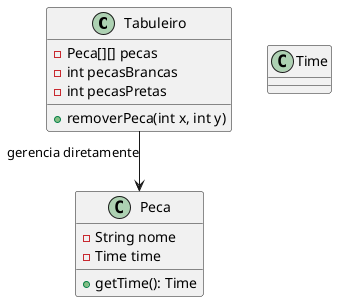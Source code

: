 @startuml
skinparam linetype ortho

class Tabuleiro {
    - Peca[][] pecas
    - int pecasBrancas
    - int pecasPretas
    + removerPeca(int x, int y)
}

class Peca {
    - String nome
    - Time time
    + getTime(): Time
}

class Time

Tabuleiro --> Peca : gerencia diretamente
@enduml